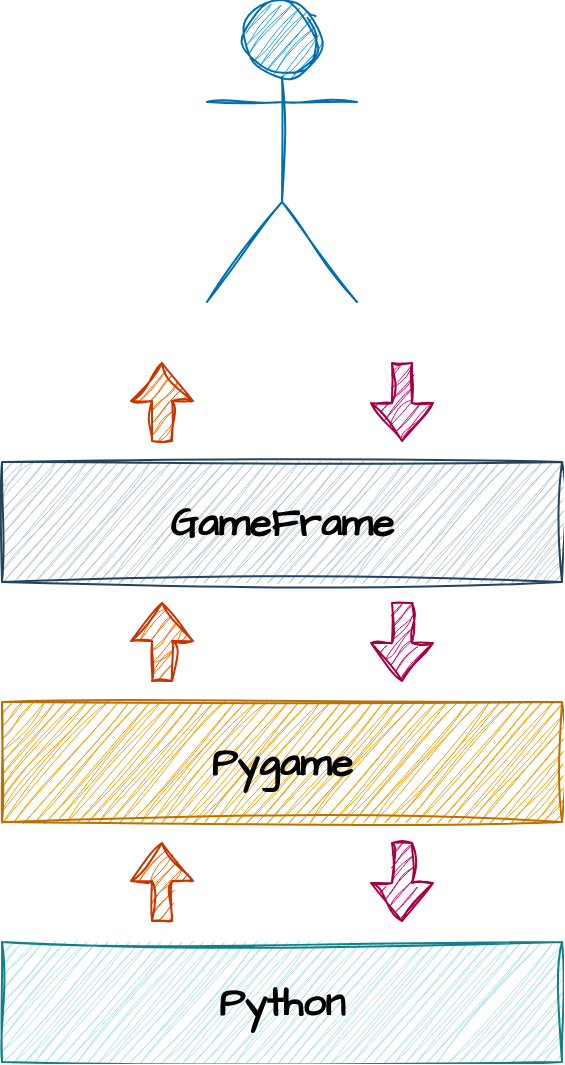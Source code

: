 <mxfile version="21.5.0" type="device" pages="2">
  <diagram name="GameFrame Stack" id="y7A1uIMcofy-eYZWOFlA">
    <mxGraphModel dx="3338" dy="1500" grid="1" gridSize="10" guides="1" tooltips="1" connect="1" arrows="1" fold="1" page="0" pageScale="1" pageWidth="827" pageHeight="1169" math="0" shadow="0">
      <root>
        <mxCell id="0" />
        <mxCell id="1" parent="0" />
        <mxCell id="8a3qcN8woZ6D-5UJdSGy-1" value="Python" style="rounded=0;whiteSpace=wrap;html=1;sketch=1;hachureGap=4;jiggle=2;curveFitting=1;fontFamily=Architects Daughter;fontSource=https%3A%2F%2Ffonts.googleapis.com%2Fcss%3Ffamily%3DArchitects%2BDaughter;fontSize=20;sketchStyle=rough;fillColor=#b0e3e6;strokeColor=#0e8088;fontStyle=1" parent="1" vertex="1">
          <mxGeometry x="360" y="940" width="280" height="60" as="geometry" />
        </mxCell>
        <mxCell id="8a3qcN8woZ6D-5UJdSGy-2" value="Pygame" style="rounded=0;whiteSpace=wrap;html=1;sketch=1;hachureGap=4;jiggle=2;curveFitting=1;fontFamily=Architects Daughter;fontSource=https%3A%2F%2Ffonts.googleapis.com%2Fcss%3Ffamily%3DArchitects%2BDaughter;fontSize=20;sketchStyle=rough;fillColor=#f0a30a;strokeColor=#BD7000;fontStyle=1;fontColor=#000000;" parent="1" vertex="1">
          <mxGeometry x="360" y="820" width="280" height="60" as="geometry" />
        </mxCell>
        <mxCell id="8a3qcN8woZ6D-5UJdSGy-3" value="GameFrame" style="rounded=0;whiteSpace=wrap;html=1;sketch=1;hachureGap=4;jiggle=2;curveFitting=1;fontFamily=Architects Daughter;fontSource=https%3A%2F%2Ffonts.googleapis.com%2Fcss%3Ffamily%3DArchitects%2BDaughter;fontSize=20;sketchStyle=rough;fillColor=#bac8d3;strokeColor=#23445d;fontStyle=1;" parent="1" vertex="1">
          <mxGeometry x="360" y="700" width="280" height="60" as="geometry" />
        </mxCell>
        <mxCell id="8a3qcN8woZ6D-5UJdSGy-4" value="You" style="shape=umlActor;verticalLabelPosition=bottom;verticalAlign=top;html=1;outlineConnect=0;sketch=1;hachureGap=4;jiggle=2;curveFitting=1;fontFamily=Architects Daughter;fontSource=https%3A%2F%2Ffonts.googleapis.com%2Fcss%3Ffamily%3DArchitects%2BDaughter;fontSize=20;fontStyle=1;fillColor=#1ba1e2;strokeColor=#006EAF;fontColor=#ffffff;" parent="1" vertex="1">
          <mxGeometry x="462.5" y="470" width="75" height="150" as="geometry" />
        </mxCell>
        <mxCell id="8a3qcN8woZ6D-5UJdSGy-5" value="" style="shape=flexArrow;endArrow=classic;html=1;rounded=0;sketch=1;hachureGap=4;jiggle=2;curveFitting=1;fontFamily=Architects Daughter;fontSource=https%3A%2F%2Ffonts.googleapis.com%2Fcss%3Ffamily%3DArchitects%2BDaughter;fontSize=16;fillColor=#fa6800;strokeColor=#C73500;sketchStyle=rough;" parent="1" edge="1">
          <mxGeometry width="50" height="50" relative="1" as="geometry">
            <mxPoint x="440" y="930" as="sourcePoint" />
            <mxPoint x="440" y="890" as="targetPoint" />
          </mxGeometry>
        </mxCell>
        <mxCell id="8a3qcN8woZ6D-5UJdSGy-6" value="" style="shape=flexArrow;endArrow=classic;html=1;rounded=0;sketch=1;hachureGap=4;jiggle=2;curveFitting=1;fontFamily=Architects Daughter;fontSource=https%3A%2F%2Ffonts.googleapis.com%2Fcss%3Ffamily%3DArchitects%2BDaughter;fontSize=16;fillColor=#fa6800;strokeColor=#C73500;" parent="1" edge="1">
          <mxGeometry width="50" height="50" relative="1" as="geometry">
            <mxPoint x="440" y="810" as="sourcePoint" />
            <mxPoint x="440" y="770" as="targetPoint" />
          </mxGeometry>
        </mxCell>
        <mxCell id="8a3qcN8woZ6D-5UJdSGy-7" value="" style="shape=flexArrow;endArrow=classic;html=1;rounded=0;sketch=1;hachureGap=4;jiggle=2;curveFitting=1;fontFamily=Architects Daughter;fontSource=https%3A%2F%2Ffonts.googleapis.com%2Fcss%3Ffamily%3DArchitects%2BDaughter;fontSize=16;fillColor=#fa6800;strokeColor=#C73500;" parent="1" edge="1">
          <mxGeometry width="50" height="50" relative="1" as="geometry">
            <mxPoint x="440" y="690" as="sourcePoint" />
            <mxPoint x="440" y="650" as="targetPoint" />
          </mxGeometry>
        </mxCell>
        <mxCell id="8a3qcN8woZ6D-5UJdSGy-8" value="" style="shape=flexArrow;endArrow=classic;html=1;rounded=0;sketch=1;hachureGap=4;jiggle=2;curveFitting=1;fontFamily=Architects Daughter;fontSource=https%3A%2F%2Ffonts.googleapis.com%2Fcss%3Ffamily%3DArchitects%2BDaughter;fontSize=16;fillColor=#d80073;strokeColor=#A50040;" parent="1" edge="1">
          <mxGeometry width="50" height="50" relative="1" as="geometry">
            <mxPoint x="560" y="650" as="sourcePoint" />
            <mxPoint x="560" y="690" as="targetPoint" />
          </mxGeometry>
        </mxCell>
        <mxCell id="8a3qcN8woZ6D-5UJdSGy-10" value="" style="shape=flexArrow;endArrow=classic;html=1;rounded=0;sketch=1;hachureGap=4;jiggle=2;curveFitting=1;fontFamily=Architects Daughter;fontSource=https%3A%2F%2Ffonts.googleapis.com%2Fcss%3Ffamily%3DArchitects%2BDaughter;fontSize=16;fillColor=#d80073;strokeColor=#A50040;" parent="1" edge="1">
          <mxGeometry width="50" height="50" relative="1" as="geometry">
            <mxPoint x="560" y="770" as="sourcePoint" />
            <mxPoint x="560" y="810" as="targetPoint" />
          </mxGeometry>
        </mxCell>
        <mxCell id="8a3qcN8woZ6D-5UJdSGy-11" value="" style="shape=flexArrow;endArrow=classic;html=1;rounded=0;sketch=1;hachureGap=4;jiggle=2;curveFitting=1;fontFamily=Architects Daughter;fontSource=https%3A%2F%2Ffonts.googleapis.com%2Fcss%3Ffamily%3DArchitects%2BDaughter;fontSize=16;fillColor=#d80073;strokeColor=#A50040;" parent="1" edge="1">
          <mxGeometry width="50" height="50" relative="1" as="geometry">
            <mxPoint x="560" y="890" as="sourcePoint" />
            <mxPoint x="560" y="930" as="targetPoint" />
          </mxGeometry>
        </mxCell>
      </root>
    </mxGraphModel>
  </diagram>
  <diagram id="N1S1Xd5VVNgtPjY4ZwZx" name="file structure">
    <mxGraphModel dx="2628" dy="1244" grid="1" gridSize="10" guides="1" tooltips="1" connect="1" arrows="1" fold="1" page="0" pageScale="1" pageWidth="827" pageHeight="1169" math="0" shadow="0">
      <root>
        <mxCell id="0" />
        <mxCell id="1" parent="0" />
        <mxCell id="k_VQ35Jv5hgMYZvtLdSw-9" style="edgeStyle=orthogonalEdgeStyle;rounded=0;sketch=1;hachureGap=4;jiggle=2;curveFitting=1;orthogonalLoop=1;jettySize=auto;html=1;exitX=0.5;exitY=1;exitDx=0;exitDy=0;entryX=0;entryY=0.5;entryDx=0;entryDy=0;fontFamily=Architects Daughter;fontSource=https%3A%2F%2Ffonts.googleapis.com%2Fcss%3Ffamily%3DArchitects%2BDaughter;fontSize=16;endArrow=none;endFill=0;" edge="1" parent="1" source="k_VQ35Jv5hgMYZvtLdSw-6" target="k_VQ35Jv5hgMYZvtLdSw-7">
          <mxGeometry relative="1" as="geometry" />
        </mxCell>
        <mxCell id="k_VQ35Jv5hgMYZvtLdSw-10" style="edgeStyle=orthogonalEdgeStyle;rounded=0;sketch=1;hachureGap=4;jiggle=2;curveFitting=1;orthogonalLoop=1;jettySize=auto;html=1;exitX=0.5;exitY=1;exitDx=0;exitDy=0;entryX=0;entryY=0.5;entryDx=0;entryDy=0;fontFamily=Architects Daughter;fontSource=https%3A%2F%2Ffonts.googleapis.com%2Fcss%3Ffamily%3DArchitects%2BDaughter;fontSize=16;endArrow=none;endFill=0;" edge="1" parent="1" source="k_VQ35Jv5hgMYZvtLdSw-6" target="k_VQ35Jv5hgMYZvtLdSw-8">
          <mxGeometry relative="1" as="geometry" />
        </mxCell>
        <mxCell id="k_VQ35Jv5hgMYZvtLdSw-12" style="edgeStyle=orthogonalEdgeStyle;rounded=0;sketch=1;hachureGap=4;jiggle=2;curveFitting=1;orthogonalLoop=1;jettySize=auto;html=1;exitX=0.5;exitY=1;exitDx=0;exitDy=0;entryX=0;entryY=0.5;entryDx=0;entryDy=0;fontFamily=Architects Daughter;fontSource=https%3A%2F%2Ffonts.googleapis.com%2Fcss%3Ffamily%3DArchitects%2BDaughter;fontSize=16;endArrow=none;endFill=0;" edge="1" parent="1" source="k_VQ35Jv5hgMYZvtLdSw-6" target="k_VQ35Jv5hgMYZvtLdSw-11">
          <mxGeometry relative="1" as="geometry" />
        </mxCell>
        <mxCell id="k_VQ35Jv5hgMYZvtLdSw-14" style="edgeStyle=orthogonalEdgeStyle;rounded=0;sketch=1;hachureGap=4;jiggle=2;curveFitting=1;orthogonalLoop=1;jettySize=auto;html=1;exitX=0.5;exitY=1;exitDx=0;exitDy=0;entryX=0;entryY=0.5;entryDx=0;entryDy=0;fontFamily=Architects Daughter;fontSource=https%3A%2F%2Ffonts.googleapis.com%2Fcss%3Ffamily%3DArchitects%2BDaughter;fontSize=16;endArrow=none;endFill=0;" edge="1" parent="1" source="k_VQ35Jv5hgMYZvtLdSw-6" target="k_VQ35Jv5hgMYZvtLdSw-13">
          <mxGeometry relative="1" as="geometry" />
        </mxCell>
        <mxCell id="k_VQ35Jv5hgMYZvtLdSw-16" style="edgeStyle=orthogonalEdgeStyle;rounded=0;sketch=1;hachureGap=4;jiggle=2;curveFitting=1;orthogonalLoop=1;jettySize=auto;html=1;exitX=0.5;exitY=1;exitDx=0;exitDy=0;entryX=0;entryY=0.5;entryDx=0;entryDy=0;fontFamily=Architects Daughter;fontSource=https%3A%2F%2Ffonts.googleapis.com%2Fcss%3Ffamily%3DArchitects%2BDaughter;fontSize=16;endArrow=none;endFill=0;" edge="1" parent="1" source="k_VQ35Jv5hgMYZvtLdSw-6" target="k_VQ35Jv5hgMYZvtLdSw-15">
          <mxGeometry relative="1" as="geometry" />
        </mxCell>
        <mxCell id="k_VQ35Jv5hgMYZvtLdSw-18" style="edgeStyle=orthogonalEdgeStyle;rounded=0;sketch=1;hachureGap=4;jiggle=2;curveFitting=1;orthogonalLoop=1;jettySize=auto;html=1;exitX=0.5;exitY=1;exitDx=0;exitDy=0;entryX=0;entryY=0.5;entryDx=0;entryDy=0;fontFamily=Architects Daughter;fontSource=https%3A%2F%2Ffonts.googleapis.com%2Fcss%3Ffamily%3DArchitects%2BDaughter;fontSize=16;endArrow=none;endFill=0;" edge="1" parent="1" source="k_VQ35Jv5hgMYZvtLdSw-6" target="k_VQ35Jv5hgMYZvtLdSw-17">
          <mxGeometry relative="1" as="geometry" />
        </mxCell>
        <mxCell id="k_VQ35Jv5hgMYZvtLdSw-20" style="edgeStyle=orthogonalEdgeStyle;rounded=0;sketch=1;hachureGap=4;jiggle=2;curveFitting=1;orthogonalLoop=1;jettySize=auto;html=1;exitX=0.5;exitY=1;exitDx=0;exitDy=0;entryX=0;entryY=0.5;entryDx=0;entryDy=0;fontFamily=Architects Daughter;fontSource=https%3A%2F%2Ffonts.googleapis.com%2Fcss%3Ffamily%3DArchitects%2BDaughter;fontSize=16;endArrow=none;endFill=0;" edge="1" parent="1" source="k_VQ35Jv5hgMYZvtLdSw-6" target="k_VQ35Jv5hgMYZvtLdSw-19">
          <mxGeometry relative="1" as="geometry" />
        </mxCell>
        <mxCell id="k_VQ35Jv5hgMYZvtLdSw-23" style="edgeStyle=orthogonalEdgeStyle;rounded=0;sketch=1;hachureGap=4;jiggle=2;curveFitting=1;orthogonalLoop=1;jettySize=auto;html=1;exitX=0.5;exitY=1;exitDx=0;exitDy=0;entryX=0;entryY=0.5;entryDx=0;entryDy=0;fontFamily=Architects Daughter;fontSource=https%3A%2F%2Ffonts.googleapis.com%2Fcss%3Ffamily%3DArchitects%2BDaughter;fontSize=16;endArrow=none;endFill=0;" edge="1" parent="1" source="k_VQ35Jv5hgMYZvtLdSw-6" target="k_VQ35Jv5hgMYZvtLdSw-22">
          <mxGeometry relative="1" as="geometry" />
        </mxCell>
        <mxCell id="k_VQ35Jv5hgMYZvtLdSw-6" value="SPACE&lt;br&gt;RESCUE" style="rounded=1;whiteSpace=wrap;html=1;sketch=1;hachureGap=4;jiggle=2;curveFitting=1;fontFamily=Architects Daughter;fontSource=https%3A%2F%2Ffonts.googleapis.com%2Fcss%3Ffamily%3DArchitects%2BDaughter;fontSize=20;fillColor=#ffff88;strokeColor=#36393d;" vertex="1" parent="1">
          <mxGeometry x="-880" y="-360" width="120" height="60" as="geometry" />
        </mxCell>
        <mxCell id="k_VQ35Jv5hgMYZvtLdSw-7" value=".venv" style="rounded=1;whiteSpace=wrap;html=1;sketch=1;hachureGap=4;jiggle=2;curveFitting=1;fontFamily=Architects Daughter;fontSource=https%3A%2F%2Ffonts.googleapis.com%2Fcss%3Ffamily%3DArchitects%2BDaughter;fontSize=20;fillColor=#cdeb8b;strokeColor=#36393d;" vertex="1" parent="1">
          <mxGeometry x="-800" y="-280" width="120" height="60" as="geometry" />
        </mxCell>
        <mxCell id="k_VQ35Jv5hgMYZvtLdSw-28" style="edgeStyle=orthogonalEdgeStyle;rounded=0;sketch=1;hachureGap=4;jiggle=2;curveFitting=1;orthogonalLoop=1;jettySize=auto;html=1;exitX=0.5;exitY=1;exitDx=0;exitDy=0;entryX=0;entryY=0.5;entryDx=0;entryDy=0;fontFamily=Architects Daughter;fontSource=https%3A%2F%2Ffonts.googleapis.com%2Fcss%3Ffamily%3DArchitects%2BDaughter;fontSize=16;endArrow=none;endFill=0;" edge="1" parent="1" source="k_VQ35Jv5hgMYZvtLdSw-8" target="k_VQ35Jv5hgMYZvtLdSw-24">
          <mxGeometry relative="1" as="geometry" />
        </mxCell>
        <mxCell id="k_VQ35Jv5hgMYZvtLdSw-29" style="edgeStyle=orthogonalEdgeStyle;rounded=0;sketch=1;hachureGap=4;jiggle=2;curveFitting=1;orthogonalLoop=1;jettySize=auto;html=1;exitX=0.5;exitY=1;exitDx=0;exitDy=0;entryX=0;entryY=0.5;entryDx=0;entryDy=0;fontFamily=Architects Daughter;fontSource=https%3A%2F%2Ffonts.googleapis.com%2Fcss%3Ffamily%3DArchitects%2BDaughter;fontSize=16;endArrow=none;endFill=0;" edge="1" parent="1" source="k_VQ35Jv5hgMYZvtLdSw-8" target="k_VQ35Jv5hgMYZvtLdSw-26">
          <mxGeometry relative="1" as="geometry" />
        </mxCell>
        <mxCell id="k_VQ35Jv5hgMYZvtLdSw-8" value="GameFrame" style="rounded=1;whiteSpace=wrap;html=1;sketch=1;hachureGap=4;jiggle=2;curveFitting=1;fontFamily=Architects Daughter;fontSource=https%3A%2F%2Ffonts.googleapis.com%2Fcss%3Ffamily%3DArchitects%2BDaughter;fontSize=20;fillColor=#ffcccc;strokeColor=#36393d;" vertex="1" parent="1">
          <mxGeometry x="-800" y="-200" width="120" height="60" as="geometry" />
        </mxCell>
        <mxCell id="k_VQ35Jv5hgMYZvtLdSw-31" style="edgeStyle=orthogonalEdgeStyle;rounded=0;sketch=1;hachureGap=4;jiggle=2;curveFitting=1;orthogonalLoop=1;jettySize=auto;html=1;exitX=0.5;exitY=1;exitDx=0;exitDy=0;entryX=0;entryY=0.5;entryDx=0;entryDy=0;fontFamily=Architects Daughter;fontSource=https%3A%2F%2Ffonts.googleapis.com%2Fcss%3Ffamily%3DArchitects%2BDaughter;fontSize=16;endArrow=none;endFill=0;" edge="1" parent="1" source="k_VQ35Jv5hgMYZvtLdSw-11" target="k_VQ35Jv5hgMYZvtLdSw-30">
          <mxGeometry relative="1" as="geometry" />
        </mxCell>
        <mxCell id="k_VQ35Jv5hgMYZvtLdSw-11" value="Images" style="rounded=1;whiteSpace=wrap;html=1;sketch=1;hachureGap=4;jiggle=2;curveFitting=1;fontFamily=Architects Daughter;fontSource=https%3A%2F%2Ffonts.googleapis.com%2Fcss%3Ffamily%3DArchitects%2BDaughter;fontSize=20;fillColor=#cce5ff;strokeColor=#36393d;" vertex="1" parent="1">
          <mxGeometry x="-800" y="-40" width="120" height="60" as="geometry" />
        </mxCell>
        <mxCell id="k_VQ35Jv5hgMYZvtLdSw-33" style="edgeStyle=orthogonalEdgeStyle;rounded=0;sketch=1;hachureGap=4;jiggle=2;curveFitting=1;orthogonalLoop=1;jettySize=auto;html=1;exitX=0.5;exitY=1;exitDx=0;exitDy=0;entryX=0;entryY=0.5;entryDx=0;entryDy=0;fontFamily=Architects Daughter;fontSource=https%3A%2F%2Ffonts.googleapis.com%2Fcss%3Ffamily%3DArchitects%2BDaughter;fontSize=16;endArrow=none;endFill=0;" edge="1" parent="1" source="k_VQ35Jv5hgMYZvtLdSw-13" target="k_VQ35Jv5hgMYZvtLdSw-32">
          <mxGeometry relative="1" as="geometry" />
        </mxCell>
        <mxCell id="k_VQ35Jv5hgMYZvtLdSw-35" style="edgeStyle=orthogonalEdgeStyle;rounded=0;sketch=1;hachureGap=4;jiggle=2;curveFitting=1;orthogonalLoop=1;jettySize=auto;html=1;exitX=0.5;exitY=1;exitDx=0;exitDy=0;entryX=0;entryY=0.5;entryDx=0;entryDy=0;fontFamily=Architects Daughter;fontSource=https%3A%2F%2Ffonts.googleapis.com%2Fcss%3Ffamily%3DArchitects%2BDaughter;fontSize=16;endArrow=none;endFill=0;" edge="1" parent="1" source="k_VQ35Jv5hgMYZvtLdSw-13" target="k_VQ35Jv5hgMYZvtLdSw-34">
          <mxGeometry relative="1" as="geometry" />
        </mxCell>
        <mxCell id="k_VQ35Jv5hgMYZvtLdSw-13" value="Objects" style="rounded=1;whiteSpace=wrap;html=1;sketch=1;hachureGap=4;jiggle=2;curveFitting=1;fontFamily=Architects Daughter;fontSource=https%3A%2F%2Ffonts.googleapis.com%2Fcss%3Ffamily%3DArchitects%2BDaughter;fontSize=20;fillColor=#ffcc99;strokeColor=#36393d;" vertex="1" parent="1">
          <mxGeometry x="-800" y="80" width="120" height="60" as="geometry" />
        </mxCell>
        <mxCell id="k_VQ35Jv5hgMYZvtLdSw-38" style="edgeStyle=orthogonalEdgeStyle;rounded=0;sketch=1;hachureGap=4;jiggle=2;curveFitting=1;orthogonalLoop=1;jettySize=auto;html=1;exitX=0.5;exitY=1;exitDx=0;exitDy=0;entryX=0;entryY=0.5;entryDx=0;entryDy=0;fontFamily=Architects Daughter;fontSource=https%3A%2F%2Ffonts.googleapis.com%2Fcss%3Ffamily%3DArchitects%2BDaughter;fontSize=16;endArrow=none;endFill=0;" edge="1" parent="1" source="k_VQ35Jv5hgMYZvtLdSw-15" target="k_VQ35Jv5hgMYZvtLdSw-36">
          <mxGeometry relative="1" as="geometry" />
        </mxCell>
        <mxCell id="k_VQ35Jv5hgMYZvtLdSw-39" style="edgeStyle=orthogonalEdgeStyle;rounded=0;sketch=1;hachureGap=4;jiggle=2;curveFitting=1;orthogonalLoop=1;jettySize=auto;html=1;exitX=0.5;exitY=1;exitDx=0;exitDy=0;entryX=0;entryY=0.5;entryDx=0;entryDy=0;fontFamily=Architects Daughter;fontSource=https%3A%2F%2Ffonts.googleapis.com%2Fcss%3Ffamily%3DArchitects%2BDaughter;fontSize=16;endArrow=none;endFill=0;" edge="1" parent="1" source="k_VQ35Jv5hgMYZvtLdSw-15" target="k_VQ35Jv5hgMYZvtLdSw-37">
          <mxGeometry relative="1" as="geometry" />
        </mxCell>
        <mxCell id="k_VQ35Jv5hgMYZvtLdSw-15" value="Rooms" style="rounded=1;whiteSpace=wrap;html=1;sketch=1;hachureGap=4;jiggle=2;curveFitting=1;fontFamily=Architects Daughter;fontSource=https%3A%2F%2Ffonts.googleapis.com%2Fcss%3Ffamily%3DArchitects%2BDaughter;fontSize=20;fillColor=#ffcc99;strokeColor=#36393d;" vertex="1" parent="1">
          <mxGeometry x="-800" y="240" width="120" height="60" as="geometry" />
        </mxCell>
        <mxCell id="k_VQ35Jv5hgMYZvtLdSw-42" style="edgeStyle=orthogonalEdgeStyle;rounded=0;sketch=1;hachureGap=4;jiggle=2;curveFitting=1;orthogonalLoop=1;jettySize=auto;html=1;exitX=0.5;exitY=1;exitDx=0;exitDy=0;entryX=0;entryY=0.5;entryDx=0;entryDy=0;fontFamily=Architects Daughter;fontSource=https%3A%2F%2Ffonts.googleapis.com%2Fcss%3Ffamily%3DArchitects%2BDaughter;fontSize=16;endArrow=none;endFill=0;" edge="1" parent="1" source="k_VQ35Jv5hgMYZvtLdSw-17" target="k_VQ35Jv5hgMYZvtLdSw-41">
          <mxGeometry relative="1" as="geometry" />
        </mxCell>
        <mxCell id="k_VQ35Jv5hgMYZvtLdSw-17" value="Sounds" style="rounded=1;whiteSpace=wrap;html=1;sketch=1;hachureGap=4;jiggle=2;curveFitting=1;fontFamily=Architects Daughter;fontSource=https%3A%2F%2Ffonts.googleapis.com%2Fcss%3Ffamily%3DArchitects%2BDaughter;fontSize=20;fillColor=#cce5ff;strokeColor=#36393d;" vertex="1" parent="1">
          <mxGeometry x="-800" y="400" width="120" height="60" as="geometry" />
        </mxCell>
        <mxCell id="k_VQ35Jv5hgMYZvtLdSw-19" value="MainController.py" style="text;html=1;strokeColor=none;fillColor=none;align=left;verticalAlign=middle;whiteSpace=wrap;rounded=0;fontSize=20;fontFamily=Architects Daughter;" vertex="1" parent="1">
          <mxGeometry x="-800" y="560" width="60" height="30" as="geometry" />
        </mxCell>
        <mxCell id="k_VQ35Jv5hgMYZvtLdSw-22" value="notes.md" style="text;html=1;strokeColor=none;fillColor=none;align=left;verticalAlign=middle;whiteSpace=wrap;rounded=0;fontSize=20;fontFamily=Architects Daughter;" vertex="1" parent="1">
          <mxGeometry x="-800" y="520" width="60" height="30" as="geometry" />
        </mxCell>
        <mxCell id="k_VQ35Jv5hgMYZvtLdSw-24" value="notes.md" style="text;html=1;strokeColor=none;fillColor=none;align=left;verticalAlign=middle;whiteSpace=wrap;rounded=0;fontSize=20;fontFamily=Architects Daughter;" vertex="1" parent="1">
          <mxGeometry x="-720" y="-120" width="60" height="30" as="geometry" />
        </mxCell>
        <mxCell id="k_VQ35Jv5hgMYZvtLdSw-26" value="Globals.py" style="text;html=1;strokeColor=none;fillColor=none;align=left;verticalAlign=middle;whiteSpace=wrap;rounded=0;fontSize=20;fontFamily=Architects Daughter;" vertex="1" parent="1">
          <mxGeometry x="-720" y="-80" width="60" height="30" as="geometry" />
        </mxCell>
        <mxCell id="k_VQ35Jv5hgMYZvtLdSw-30" value="notes.md" style="text;html=1;strokeColor=none;fillColor=none;align=left;verticalAlign=middle;whiteSpace=wrap;rounded=0;fontSize=20;fontFamily=Architects Daughter;" vertex="1" parent="1">
          <mxGeometry x="-720" y="40" width="60" height="30" as="geometry" />
        </mxCell>
        <mxCell id="k_VQ35Jv5hgMYZvtLdSw-32" value="notes.md" style="text;html=1;strokeColor=none;fillColor=none;align=left;verticalAlign=middle;whiteSpace=wrap;rounded=0;fontSize=20;fontFamily=Architects Daughter;" vertex="1" parent="1">
          <mxGeometry x="-720" y="160" width="60" height="30" as="geometry" />
        </mxCell>
        <mxCell id="k_VQ35Jv5hgMYZvtLdSw-34" value="__init__.py" style="text;html=1;strokeColor=none;fillColor=none;align=left;verticalAlign=middle;whiteSpace=wrap;rounded=0;fontSize=20;fontFamily=Architects Daughter;" vertex="1" parent="1">
          <mxGeometry x="-720" y="200" width="60" height="30" as="geometry" />
        </mxCell>
        <mxCell id="k_VQ35Jv5hgMYZvtLdSw-36" value="notes.md" style="text;html=1;strokeColor=none;fillColor=none;align=left;verticalAlign=middle;whiteSpace=wrap;rounded=0;fontSize=20;fontFamily=Architects Daughter;" vertex="1" parent="1">
          <mxGeometry x="-720" y="320" width="60" height="30" as="geometry" />
        </mxCell>
        <mxCell id="k_VQ35Jv5hgMYZvtLdSw-37" value="__init__.py" style="text;html=1;strokeColor=none;fillColor=none;align=left;verticalAlign=middle;whiteSpace=wrap;rounded=0;fontSize=20;fontFamily=Architects Daughter;" vertex="1" parent="1">
          <mxGeometry x="-720" y="360" width="60" height="30" as="geometry" />
        </mxCell>
        <mxCell id="k_VQ35Jv5hgMYZvtLdSw-41" value="notes.md" style="text;html=1;strokeColor=none;fillColor=none;align=left;verticalAlign=middle;whiteSpace=wrap;rounded=0;fontSize=20;fontFamily=Architects Daughter;" vertex="1" parent="1">
          <mxGeometry x="-720" y="480" width="60" height="30" as="geometry" />
        </mxCell>
      </root>
    </mxGraphModel>
  </diagram>
</mxfile>
